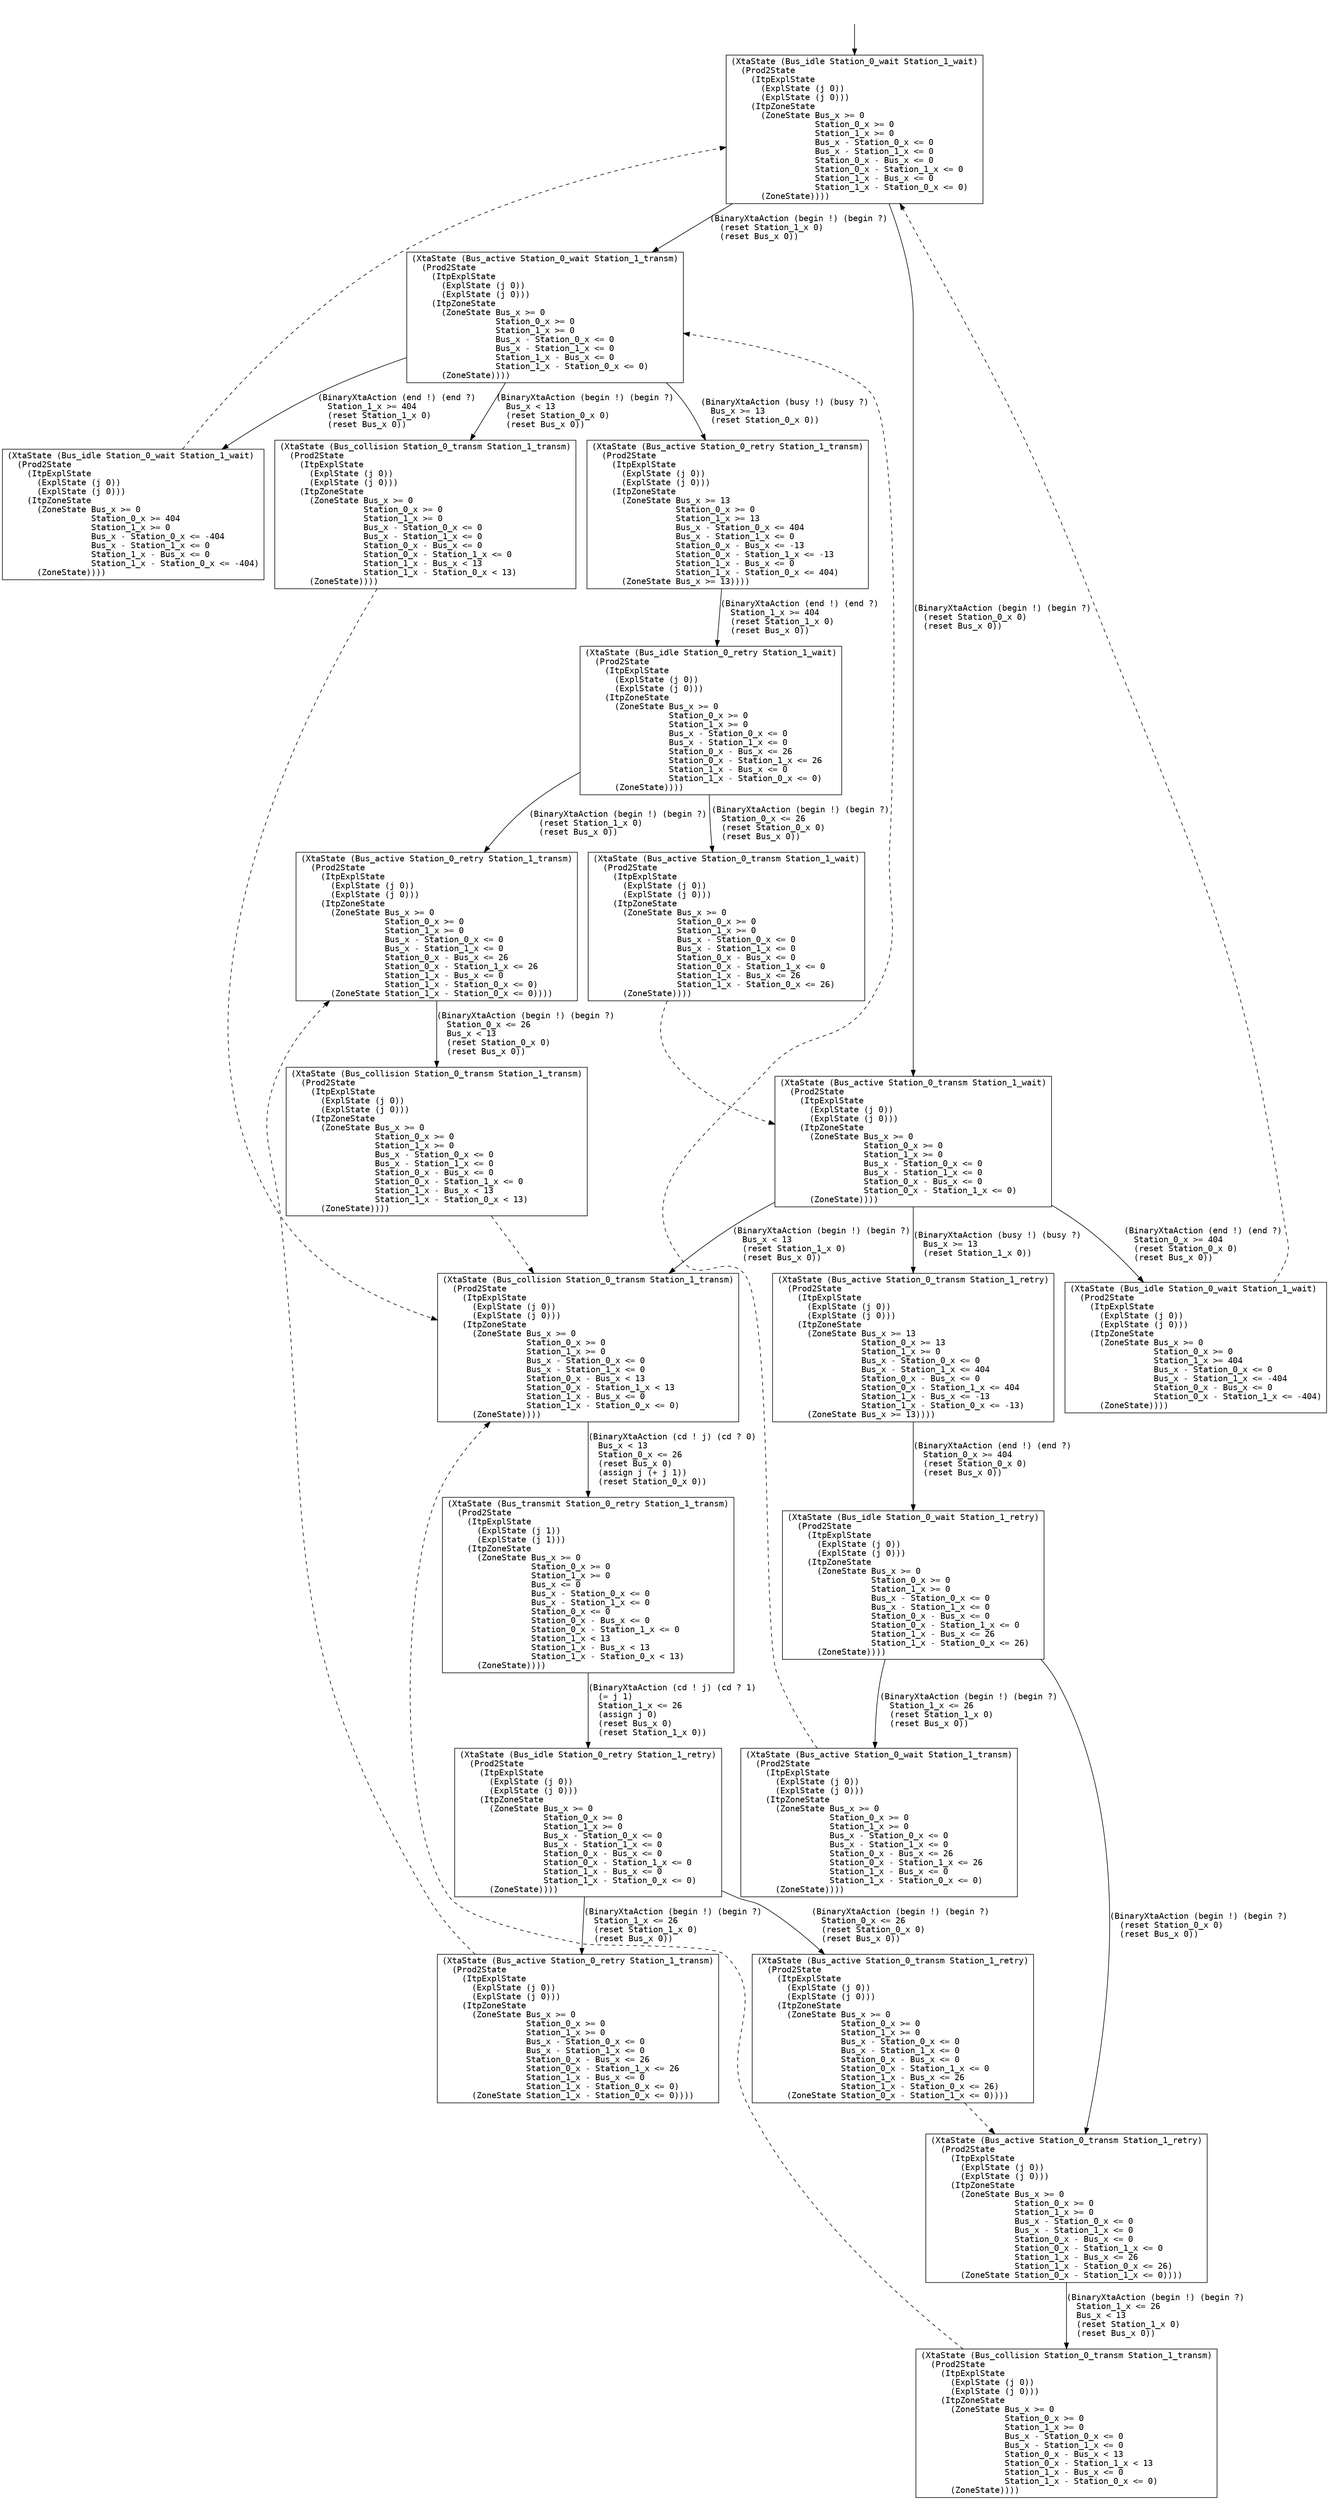 digraph arg {
	label="";
		node_0 [label="(XtaState (Bus_idle Station_0_wait Station_1_wait)\l  (Prod2State\l    (ItpExplState\l      (ExplState (j 0))\l      (ExplState (j 0)))\l    (ItpZoneState\l      (ZoneState Bus_x >= 0\l                 Station_0_x >= 0\l                 Station_1_x >= 0\l                 Bus_x - Station_0_x <= 0\l                 Bus_x - Station_1_x <= 0\l                 Station_0_x - Bus_x <= 0\l                 Station_0_x - Station_1_x <= 0\l                 Station_1_x - Bus_x <= 0\l                 Station_1_x - Station_0_x <= 0)\l      (ZoneState))))\l",style="solid,filled",fontname="courier",fillcolor="#FFFFFF",color="#000000",shape=rectangle];
		node_2 [label="(XtaState (Bus_active Station_0_wait Station_1_transm)\l  (Prod2State\l    (ItpExplState\l      (ExplState (j 0))\l      (ExplState (j 0)))\l    (ItpZoneState\l      (ZoneState Bus_x >= 0\l                 Station_0_x >= 0\l                 Station_1_x >= 0\l                 Bus_x - Station_0_x <= 0\l                 Bus_x - Station_1_x <= 0\l                 Station_1_x - Bus_x <= 0\l                 Station_1_x - Station_0_x <= 0)\l      (ZoneState))))\l",style="solid,filled",fontname="courier",fillcolor="#FFFFFF",color="#000000",shape=rectangle];
		node_6 [label="(XtaState (Bus_active Station_0_retry Station_1_transm)\l  (Prod2State\l    (ItpExplState\l      (ExplState (j 0))\l      (ExplState (j 0)))\l    (ItpZoneState\l      (ZoneState Bus_x >= 13\l                 Station_0_x >= 0\l                 Station_1_x >= 13\l                 Bus_x - Station_0_x <= 404\l                 Bus_x - Station_1_x <= 0\l                 Station_0_x - Bus_x <= -13\l                 Station_0_x - Station_1_x <= -13\l                 Station_1_x - Bus_x <= 0\l                 Station_1_x - Station_0_x <= 404)\l      (ZoneState Bus_x >= 13))))\l",style="solid,filled",fontname="courier",fillcolor="#FFFFFF",color="#000000",shape=rectangle];
		node_11 [label="(XtaState (Bus_idle Station_0_retry Station_1_wait)\l  (Prod2State\l    (ItpExplState\l      (ExplState (j 0))\l      (ExplState (j 0)))\l    (ItpZoneState\l      (ZoneState Bus_x >= 0\l                 Station_0_x >= 0\l                 Station_1_x >= 0\l                 Bus_x - Station_0_x <= 0\l                 Bus_x - Station_1_x <= 0\l                 Station_0_x - Bus_x <= 26\l                 Station_0_x - Station_1_x <= 26\l                 Station_1_x - Bus_x <= 0\l                 Station_1_x - Station_0_x <= 0)\l      (ZoneState))))\l",style="solid,filled",fontname="courier",fillcolor="#FFFFFF",color="#000000",shape=rectangle];
		node_16 [label="(XtaState (Bus_active Station_0_retry Station_1_transm)\l  (Prod2State\l    (ItpExplState\l      (ExplState (j 0))\l      (ExplState (j 0)))\l    (ItpZoneState\l      (ZoneState Bus_x >= 0\l                 Station_0_x >= 0\l                 Station_1_x >= 0\l                 Bus_x - Station_0_x <= 0\l                 Bus_x - Station_1_x <= 0\l                 Station_0_x - Bus_x <= 26\l                 Station_0_x - Station_1_x <= 26\l                 Station_1_x - Bus_x <= 0\l                 Station_1_x - Station_0_x <= 0)\l      (ZoneState Station_1_x - Station_0_x <= 0))))\l",style="solid,filled",fontname="courier",fillcolor="#FFFFFF",color="#000000",shape=rectangle];
		node_20 [label="(XtaState (Bus_collision Station_0_transm Station_1_transm)\l  (Prod2State\l    (ItpExplState\l      (ExplState (j 0))\l      (ExplState (j 0)))\l    (ItpZoneState\l      (ZoneState Bus_x >= 0\l                 Station_0_x >= 0\l                 Station_1_x >= 0\l                 Bus_x - Station_0_x <= 0\l                 Bus_x - Station_1_x <= 0\l                 Station_0_x - Bus_x <= 0\l                 Station_0_x - Station_1_x <= 0\l                 Station_1_x - Bus_x < 13\l                 Station_1_x - Station_0_x < 13)\l      (ZoneState))))\l",style="solid,filled",fontname="courier",fillcolor="#FFFFFF",color="#000000",shape=rectangle];
		node_5 [label="(XtaState (Bus_collision Station_0_transm Station_1_transm)\l  (Prod2State\l    (ItpExplState\l      (ExplState (j 0))\l      (ExplState (j 0)))\l    (ItpZoneState\l      (ZoneState Bus_x >= 0\l                 Station_0_x >= 0\l                 Station_1_x >= 0\l                 Bus_x - Station_0_x <= 0\l                 Bus_x - Station_1_x <= 0\l                 Station_0_x - Bus_x < 13\l                 Station_0_x - Station_1_x < 13\l                 Station_1_x - Bus_x <= 0\l                 Station_1_x - Station_0_x <= 0)\l      (ZoneState))))\l",style="solid,filled",fontname="courier",fillcolor="#FFFFFF",color="#000000",shape=rectangle];
		node_10 [label="(XtaState (Bus_transmit Station_0_retry Station_1_transm)\l  (Prod2State\l    (ItpExplState\l      (ExplState (j 1))\l      (ExplState (j 1)))\l    (ItpZoneState\l      (ZoneState Bus_x >= 0\l                 Station_0_x >= 0\l                 Station_1_x >= 0\l                 Bus_x <= 0\l                 Bus_x - Station_0_x <= 0\l                 Bus_x - Station_1_x <= 0\l                 Station_0_x <= 0\l                 Station_0_x - Bus_x <= 0\l                 Station_0_x - Station_1_x <= 0\l                 Station_1_x < 13\l                 Station_1_x - Bus_x < 13\l                 Station_1_x - Station_0_x < 13)\l      (ZoneState))))\l",style="solid,filled",fontname="courier",fillcolor="#FFFFFF",color="#000000",shape=rectangle];
		node_14 [label="(XtaState (Bus_idle Station_0_retry Station_1_retry)\l  (Prod2State\l    (ItpExplState\l      (ExplState (j 0))\l      (ExplState (j 0)))\l    (ItpZoneState\l      (ZoneState Bus_x >= 0\l                 Station_0_x >= 0\l                 Station_1_x >= 0\l                 Bus_x - Station_0_x <= 0\l                 Bus_x - Station_1_x <= 0\l                 Station_0_x - Bus_x <= 0\l                 Station_0_x - Station_1_x <= 0\l                 Station_1_x - Bus_x <= 0\l                 Station_1_x - Station_0_x <= 0)\l      (ZoneState))))\l",style="solid,filled",fontname="courier",fillcolor="#FFFFFF",color="#000000",shape=rectangle];
		node_18 [label="(XtaState (Bus_active Station_0_transm Station_1_retry)\l  (Prod2State\l    (ItpExplState\l      (ExplState (j 0))\l      (ExplState (j 0)))\l    (ItpZoneState\l      (ZoneState Bus_x >= 0\l                 Station_0_x >= 0\l                 Station_1_x >= 0\l                 Bus_x - Station_0_x <= 0\l                 Bus_x - Station_1_x <= 0\l                 Station_0_x - Bus_x <= 0\l                 Station_0_x - Station_1_x <= 0\l                 Station_1_x - Bus_x <= 26\l                 Station_1_x - Station_0_x <= 26)\l      (ZoneState Station_0_x - Station_1_x <= 0))))\l",style="solid,filled",fontname="courier",fillcolor="#FFFFFF",color="#000000",shape=rectangle];
		node_12 [label="(XtaState (Bus_active Station_0_transm Station_1_retry)\l  (Prod2State\l    (ItpExplState\l      (ExplState (j 0))\l      (ExplState (j 0)))\l    (ItpZoneState\l      (ZoneState Bus_x >= 0\l                 Station_0_x >= 0\l                 Station_1_x >= 0\l                 Bus_x - Station_0_x <= 0\l                 Bus_x - Station_1_x <= 0\l                 Station_0_x - Bus_x <= 0\l                 Station_0_x - Station_1_x <= 0\l                 Station_1_x - Bus_x <= 26\l                 Station_1_x - Station_0_x <= 26)\l      (ZoneState Station_0_x - Station_1_x <= 0))))\l",style="solid,filled",fontname="courier",fillcolor="#FFFFFF",color="#000000",shape=rectangle];
		node_17 [label="(XtaState (Bus_collision Station_0_transm Station_1_transm)\l  (Prod2State\l    (ItpExplState\l      (ExplState (j 0))\l      (ExplState (j 0)))\l    (ItpZoneState\l      (ZoneState Bus_x >= 0\l                 Station_0_x >= 0\l                 Station_1_x >= 0\l                 Bus_x - Station_0_x <= 0\l                 Bus_x - Station_1_x <= 0\l                 Station_0_x - Bus_x < 13\l                 Station_0_x - Station_1_x < 13\l                 Station_1_x - Bus_x <= 0\l                 Station_1_x - Station_0_x <= 0)\l      (ZoneState))))\l",style="solid,filled",fontname="courier",fillcolor="#FFFFFF",color="#000000",shape=rectangle];
		node_19 [label="(XtaState (Bus_active Station_0_retry Station_1_transm)\l  (Prod2State\l    (ItpExplState\l      (ExplState (j 0))\l      (ExplState (j 0)))\l    (ItpZoneState\l      (ZoneState Bus_x >= 0\l                 Station_0_x >= 0\l                 Station_1_x >= 0\l                 Bus_x - Station_0_x <= 0\l                 Bus_x - Station_1_x <= 0\l                 Station_0_x - Bus_x <= 26\l                 Station_0_x - Station_1_x <= 26\l                 Station_1_x - Bus_x <= 0\l                 Station_1_x - Station_0_x <= 0)\l      (ZoneState Station_1_x - Station_0_x <= 0))))\l",style="solid,filled",fontname="courier",fillcolor="#FFFFFF",color="#000000",shape=rectangle];
		node_15 [label="(XtaState (Bus_active Station_0_transm Station_1_wait)\l  (Prod2State\l    (ItpExplState\l      (ExplState (j 0))\l      (ExplState (j 0)))\l    (ItpZoneState\l      (ZoneState Bus_x >= 0\l                 Station_0_x >= 0\l                 Station_1_x >= 0\l                 Bus_x - Station_0_x <= 0\l                 Bus_x - Station_1_x <= 0\l                 Station_0_x - Bus_x <= 0\l                 Station_0_x - Station_1_x <= 0\l                 Station_1_x - Bus_x <= 26\l                 Station_1_x - Station_0_x <= 26)\l      (ZoneState))))\l",style="solid,filled",fontname="courier",fillcolor="#FFFFFF",color="#000000",shape=rectangle];
		node_1 [label="(XtaState (Bus_active Station_0_transm Station_1_wait)\l  (Prod2State\l    (ItpExplState\l      (ExplState (j 0))\l      (ExplState (j 0)))\l    (ItpZoneState\l      (ZoneState Bus_x >= 0\l                 Station_0_x >= 0\l                 Station_1_x >= 0\l                 Bus_x - Station_0_x <= 0\l                 Bus_x - Station_1_x <= 0\l                 Station_0_x - Bus_x <= 0\l                 Station_0_x - Station_1_x <= 0)\l      (ZoneState))))\l",style="solid,filled",fontname="courier",fillcolor="#FFFFFF",color="#000000",shape=rectangle];
		node_4 [label="(XtaState (Bus_idle Station_0_wait Station_1_wait)\l  (Prod2State\l    (ItpExplState\l      (ExplState (j 0))\l      (ExplState (j 0)))\l    (ItpZoneState\l      (ZoneState Bus_x >= 0\l                 Station_0_x >= 0\l                 Station_1_x >= 404\l                 Bus_x - Station_0_x <= 0\l                 Bus_x - Station_1_x <= -404\l                 Station_0_x - Bus_x <= 0\l                 Station_0_x - Station_1_x <= -404)\l      (ZoneState))))\l",style="solid,filled",fontname="courier",fillcolor="#FFFFFF",color="#000000",shape=rectangle];
		node_3 [label="(XtaState (Bus_active Station_0_transm Station_1_retry)\l  (Prod2State\l    (ItpExplState\l      (ExplState (j 0))\l      (ExplState (j 0)))\l    (ItpZoneState\l      (ZoneState Bus_x >= 13\l                 Station_0_x >= 13\l                 Station_1_x >= 0\l                 Bus_x - Station_0_x <= 0\l                 Bus_x - Station_1_x <= 404\l                 Station_0_x - Bus_x <= 0\l                 Station_0_x - Station_1_x <= 404\l                 Station_1_x - Bus_x <= -13\l                 Station_1_x - Station_0_x <= -13)\l      (ZoneState Bus_x >= 13))))\l",style="solid,filled",fontname="courier",fillcolor="#FFFFFF",color="#000000",shape=rectangle];
		node_9 [label="(XtaState (Bus_idle Station_0_wait Station_1_retry)\l  (Prod2State\l    (ItpExplState\l      (ExplState (j 0))\l      (ExplState (j 0)))\l    (ItpZoneState\l      (ZoneState Bus_x >= 0\l                 Station_0_x >= 0\l                 Station_1_x >= 0\l                 Bus_x - Station_0_x <= 0\l                 Bus_x - Station_1_x <= 0\l                 Station_0_x - Bus_x <= 0\l                 Station_0_x - Station_1_x <= 0\l                 Station_1_x - Bus_x <= 26\l                 Station_1_x - Station_0_x <= 26)\l      (ZoneState))))\l",style="solid,filled",fontname="courier",fillcolor="#FFFFFF",color="#000000",shape=rectangle];
		node_13 [label="(XtaState (Bus_active Station_0_wait Station_1_transm)\l  (Prod2State\l    (ItpExplState\l      (ExplState (j 0))\l      (ExplState (j 0)))\l    (ItpZoneState\l      (ZoneState Bus_x >= 0\l                 Station_0_x >= 0\l                 Station_1_x >= 0\l                 Bus_x - Station_0_x <= 0\l                 Bus_x - Station_1_x <= 0\l                 Station_0_x - Bus_x <= 26\l                 Station_0_x - Station_1_x <= 26\l                 Station_1_x - Bus_x <= 0\l                 Station_1_x - Station_0_x <= 0)\l      (ZoneState))))\l",style="solid,filled",fontname="courier",fillcolor="#FFFFFF",color="#000000",shape=rectangle];
		node_7 [label="(XtaState (Bus_collision Station_0_transm Station_1_transm)\l  (Prod2State\l    (ItpExplState\l      (ExplState (j 0))\l      (ExplState (j 0)))\l    (ItpZoneState\l      (ZoneState Bus_x >= 0\l                 Station_0_x >= 0\l                 Station_1_x >= 0\l                 Bus_x - Station_0_x <= 0\l                 Bus_x - Station_1_x <= 0\l                 Station_0_x - Bus_x <= 0\l                 Station_0_x - Station_1_x <= 0\l                 Station_1_x - Bus_x < 13\l                 Station_1_x - Station_0_x < 13)\l      (ZoneState))))\l",style="solid,filled",fontname="courier",fillcolor="#FFFFFF",color="#000000",shape=rectangle];
		node_8 [label="(XtaState (Bus_idle Station_0_wait Station_1_wait)\l  (Prod2State\l    (ItpExplState\l      (ExplState (j 0))\l      (ExplState (j 0)))\l    (ItpZoneState\l      (ZoneState Bus_x >= 0\l                 Station_0_x >= 404\l                 Station_1_x >= 0\l                 Bus_x - Station_0_x <= -404\l                 Bus_x - Station_1_x <= 0\l                 Station_1_x - Bus_x <= 0\l                 Station_1_x - Station_0_x <= -404)\l      (ZoneState))))\l",style="solid,filled",fontname="courier",fillcolor="#FFFFFF",color="#000000",shape=rectangle];
		phantom_init0 [label="\n",style="solid,filled",fillcolor="#FFFFFF",color="#FFFFFF",shape=ellipse];
	node_0 -> node_2 [label="(BinaryXtaAction (begin !) (begin ?)\l  (reset Station_1_x 0)\l  (reset Bus_x 0))\l",color="#000000",style=solid,fontname="courier"];
	node_0 -> node_1 [label="(BinaryXtaAction (begin !) (begin ?)\l  (reset Station_0_x 0)\l  (reset Bus_x 0))\l",color="#000000",style=solid,fontname="courier"];
	node_2 -> node_6 [label="(BinaryXtaAction (busy !) (busy ?)\l  Bus_x >= 13\l  (reset Station_0_x 0))\l",color="#000000",style=solid,fontname="courier"];
	node_2 -> node_7 [label="(BinaryXtaAction (begin !) (begin ?)\l  Bus_x < 13\l  (reset Station_0_x 0)\l  (reset Bus_x 0))\l",color="#000000",style=solid,fontname="courier"];
	node_2 -> node_8 [label="(BinaryXtaAction (end !) (end ?)\l  Station_1_x >= 404\l  (reset Station_1_x 0)\l  (reset Bus_x 0))\l",color="#000000",style=solid,fontname="courier"];
	node_6 -> node_11 [label="(BinaryXtaAction (end !) (end ?)\l  Station_1_x >= 404\l  (reset Station_1_x 0)\l  (reset Bus_x 0))\l",color="#000000",style=solid,fontname="courier"];
	node_11 -> node_16 [label="(BinaryXtaAction (begin !) (begin ?)\l  (reset Station_1_x 0)\l  (reset Bus_x 0))\l",color="#000000",style=solid,fontname="courier"];
	node_11 -> node_15 [label="(BinaryXtaAction (begin !) (begin ?)\l  Station_0_x <= 26\l  (reset Station_0_x 0)\l  (reset Bus_x 0))\l",color="#000000",style=solid,fontname="courier"];
	node_16 -> node_20 [label="(BinaryXtaAction (begin !) (begin ?)\l  Station_0_x <= 26\l  Bus_x < 13\l  (reset Station_0_x 0)\l  (reset Bus_x 0))\l",color="#000000",style=solid,fontname="courier"];
	node_20 -> node_5 [label="\n",color="#000000",style=dashed,weight="0"];
	node_5 -> node_10 [label="(BinaryXtaAction (cd ! j) (cd ? 0)\l  Bus_x < 13\l  Station_0_x <= 26\l  (reset Bus_x 0)\l  (assign j (+ j 1))\l  (reset Station_0_x 0))\l",color="#000000",style=solid,fontname="courier"];
	node_10 -> node_14 [label="(BinaryXtaAction (cd ! j) (cd ? 1)\l  (= j 1)\l  Station_1_x <= 26\l  (assign j 0)\l  (reset Bus_x 0)\l  (reset Station_1_x 0))\l",color="#000000",style=solid,fontname="courier"];
	node_14 -> node_18 [label="(BinaryXtaAction (begin !) (begin ?)\l  Station_0_x <= 26\l  (reset Station_0_x 0)\l  (reset Bus_x 0))\l",color="#000000",style=solid,fontname="courier"];
	node_14 -> node_19 [label="(BinaryXtaAction (begin !) (begin ?)\l  Station_1_x <= 26\l  (reset Station_1_x 0)\l  (reset Bus_x 0))\l",color="#000000",style=solid,fontname="courier"];
	node_18 -> node_12 [label="\n",color="#000000",style=dashed,weight="0"];
	node_12 -> node_17 [label="(BinaryXtaAction (begin !) (begin ?)\l  Station_1_x <= 26\l  Bus_x < 13\l  (reset Station_1_x 0)\l  (reset Bus_x 0))\l",color="#000000",style=solid,fontname="courier"];
	node_17 -> node_5 [label="\n",color="#000000",style=dashed,weight="0"];
	node_19 -> node_16 [label="\n",color="#000000",style=dashed,weight="0"];
	node_15 -> node_1 [label="\n",color="#000000",style=dashed,weight="0"];
	node_1 -> node_5 [label="(BinaryXtaAction (begin !) (begin ?)\l  Bus_x < 13\l  (reset Station_1_x 0)\l  (reset Bus_x 0))\l",color="#000000",style=solid,fontname="courier"];
	node_1 -> node_4 [label="(BinaryXtaAction (end !) (end ?)\l  Station_0_x >= 404\l  (reset Station_0_x 0)\l  (reset Bus_x 0))\l",color="#000000",style=solid,fontname="courier"];
	node_1 -> node_3 [label="(BinaryXtaAction (busy !) (busy ?)\l  Bus_x >= 13\l  (reset Station_1_x 0))\l",color="#000000",style=solid,fontname="courier"];
	node_4 -> node_0 [label="\n",color="#000000",style=dashed,weight="0"];
	node_3 -> node_9 [label="(BinaryXtaAction (end !) (end ?)\l  Station_0_x >= 404\l  (reset Station_0_x 0)\l  (reset Bus_x 0))\l",color="#000000",style=solid,fontname="courier"];
	node_9 -> node_12 [label="(BinaryXtaAction (begin !) (begin ?)\l  (reset Station_0_x 0)\l  (reset Bus_x 0))\l",color="#000000",style=solid,fontname="courier"];
	node_9 -> node_13 [label="(BinaryXtaAction (begin !) (begin ?)\l  Station_1_x <= 26\l  (reset Station_1_x 0)\l  (reset Bus_x 0))\l",color="#000000",style=solid,fontname="courier"];
	node_13 -> node_2 [label="\n",color="#000000",style=dashed,weight="0"];
	node_7 -> node_5 [label="\n",color="#000000",style=dashed,weight="0"];
	node_8 -> node_0 [label="\n",color="#000000",style=dashed,weight="0"];
	phantom_init0 -> node_0 [label="\n",color="#000000",style=solid];
}